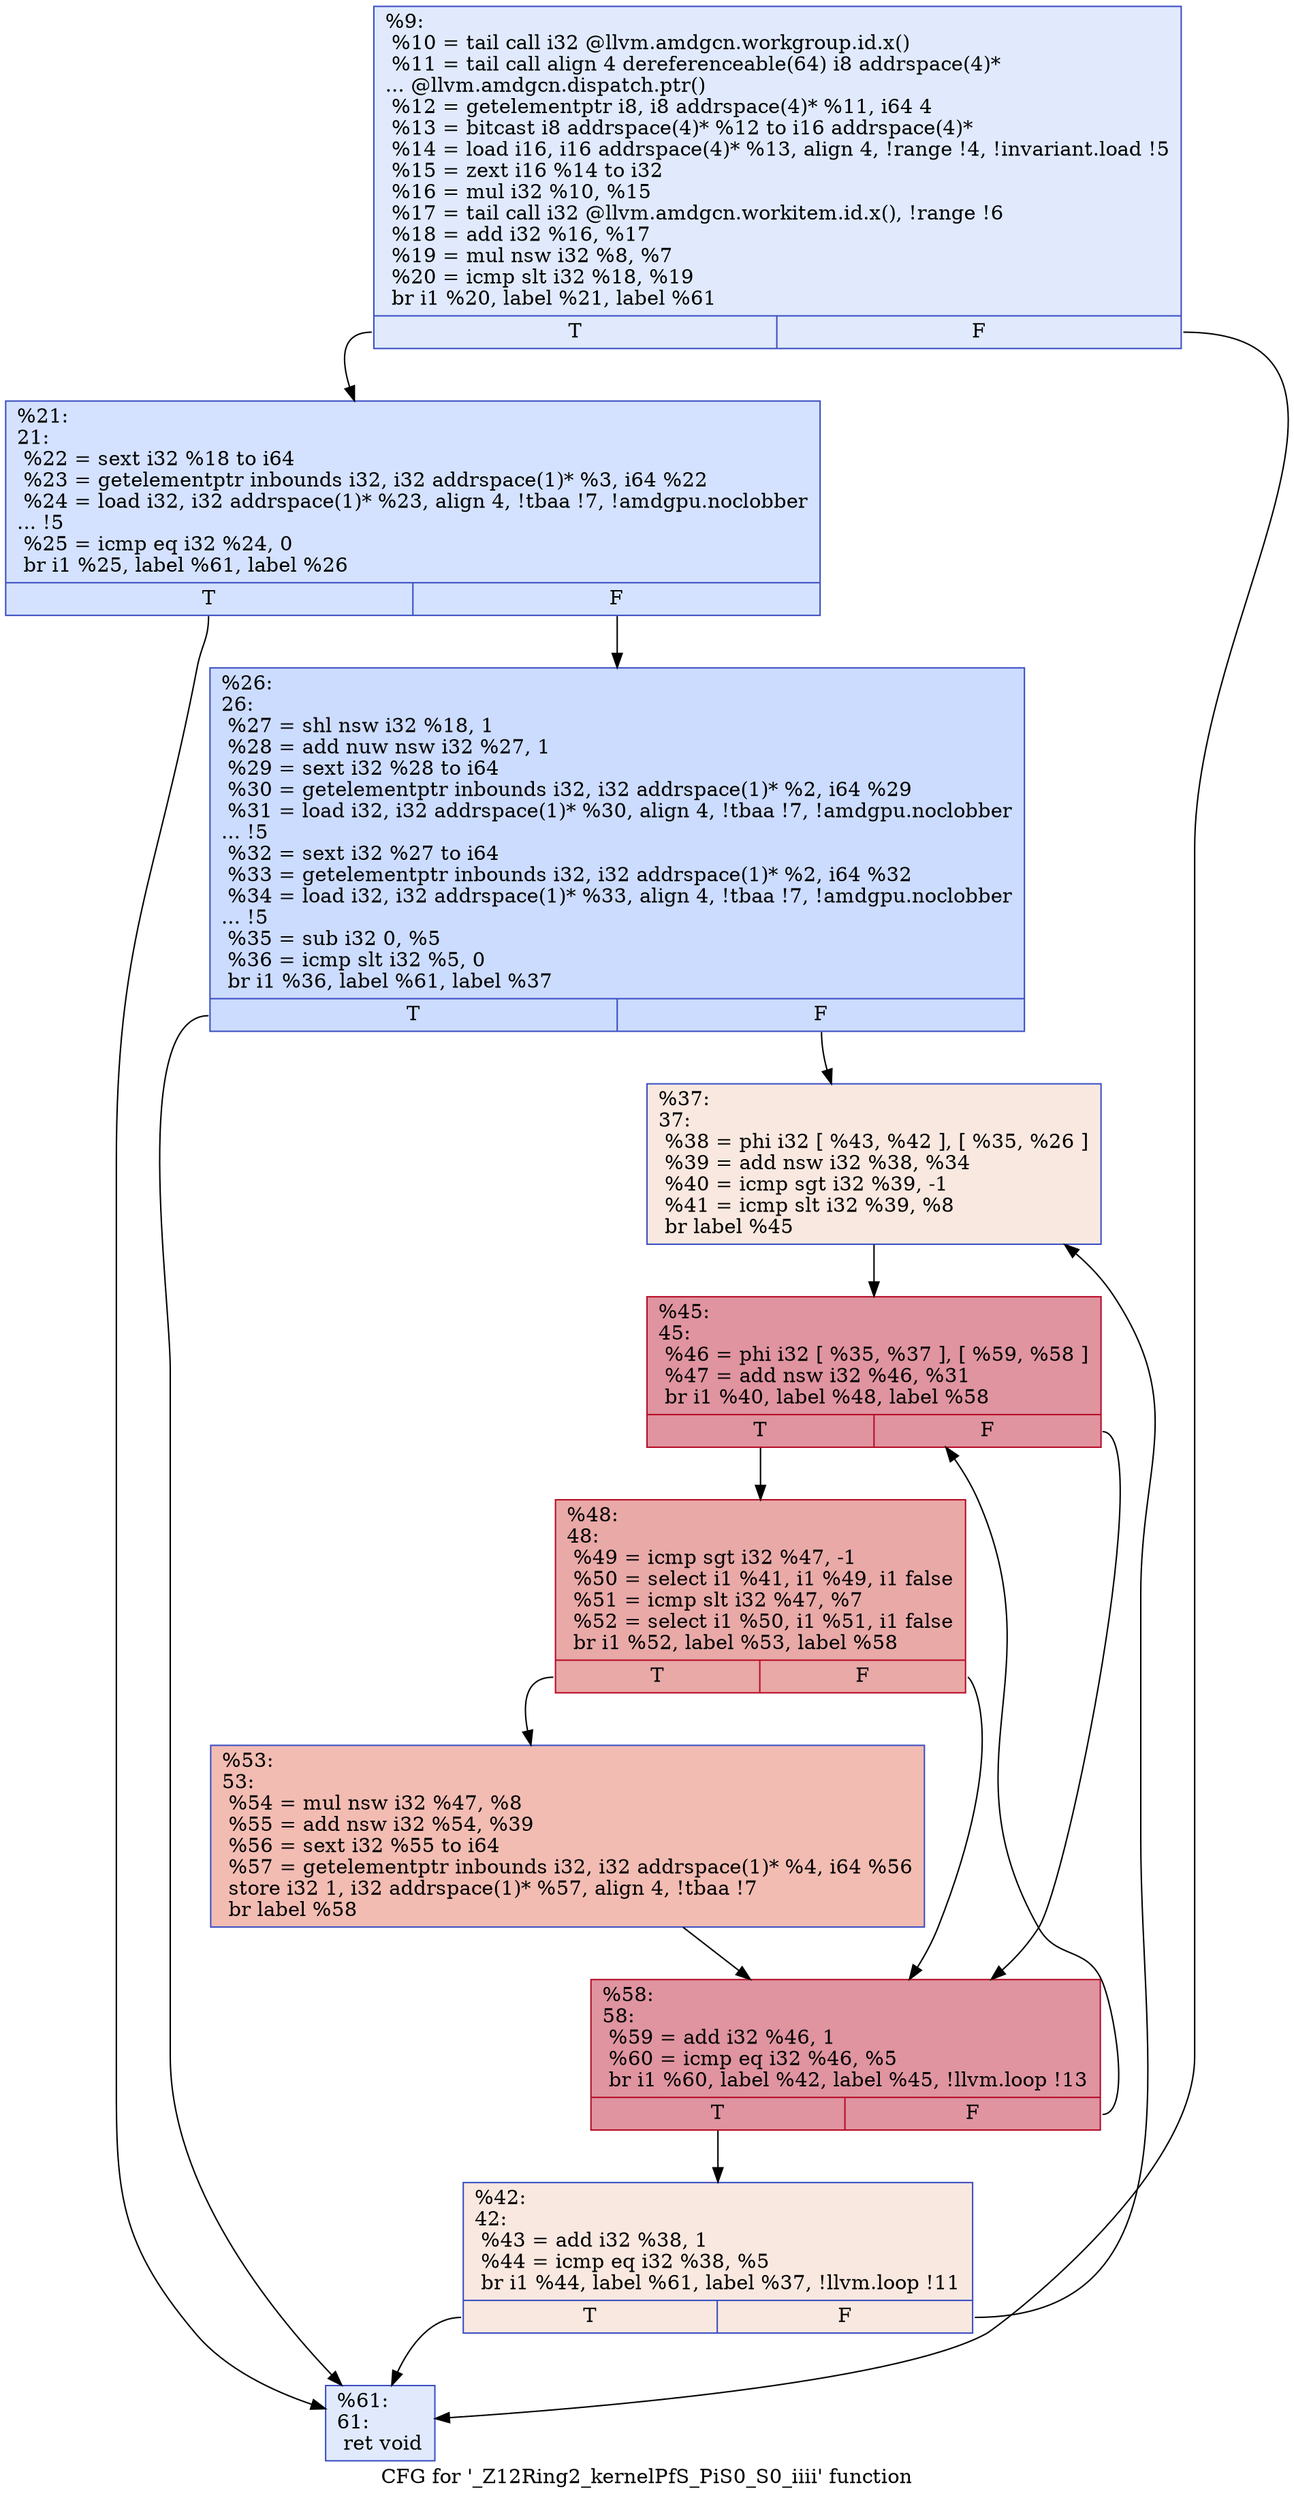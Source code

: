 digraph "CFG for '_Z12Ring2_kernelPfS_PiS0_S0_iiii' function" {
	label="CFG for '_Z12Ring2_kernelPfS_PiS0_S0_iiii' function";

	Node0x5a24db0 [shape=record,color="#3d50c3ff", style=filled, fillcolor="#b9d0f970",label="{%9:\l  %10 = tail call i32 @llvm.amdgcn.workgroup.id.x()\l  %11 = tail call align 4 dereferenceable(64) i8 addrspace(4)*\l... @llvm.amdgcn.dispatch.ptr()\l  %12 = getelementptr i8, i8 addrspace(4)* %11, i64 4\l  %13 = bitcast i8 addrspace(4)* %12 to i16 addrspace(4)*\l  %14 = load i16, i16 addrspace(4)* %13, align 4, !range !4, !invariant.load !5\l  %15 = zext i16 %14 to i32\l  %16 = mul i32 %10, %15\l  %17 = tail call i32 @llvm.amdgcn.workitem.id.x(), !range !6\l  %18 = add i32 %16, %17\l  %19 = mul nsw i32 %8, %7\l  %20 = icmp slt i32 %18, %19\l  br i1 %20, label %21, label %61\l|{<s0>T|<s1>F}}"];
	Node0x5a24db0:s0 -> Node0x5a27900;
	Node0x5a24db0:s1 -> Node0x5a27990;
	Node0x5a27900 [shape=record,color="#3d50c3ff", style=filled, fillcolor="#9ebeff70",label="{%21:\l21:                                               \l  %22 = sext i32 %18 to i64\l  %23 = getelementptr inbounds i32, i32 addrspace(1)* %3, i64 %22\l  %24 = load i32, i32 addrspace(1)* %23, align 4, !tbaa !7, !amdgpu.noclobber\l... !5\l  %25 = icmp eq i32 %24, 0\l  br i1 %25, label %61, label %26\l|{<s0>T|<s1>F}}"];
	Node0x5a27900:s0 -> Node0x5a27990;
	Node0x5a27900:s1 -> Node0x5a28470;
	Node0x5a28470 [shape=record,color="#3d50c3ff", style=filled, fillcolor="#8caffe70",label="{%26:\l26:                                               \l  %27 = shl nsw i32 %18, 1\l  %28 = add nuw nsw i32 %27, 1\l  %29 = sext i32 %28 to i64\l  %30 = getelementptr inbounds i32, i32 addrspace(1)* %2, i64 %29\l  %31 = load i32, i32 addrspace(1)* %30, align 4, !tbaa !7, !amdgpu.noclobber\l... !5\l  %32 = sext i32 %27 to i64\l  %33 = getelementptr inbounds i32, i32 addrspace(1)* %2, i64 %32\l  %34 = load i32, i32 addrspace(1)* %33, align 4, !tbaa !7, !amdgpu.noclobber\l... !5\l  %35 = sub i32 0, %5\l  %36 = icmp slt i32 %5, 0\l  br i1 %36, label %61, label %37\l|{<s0>T|<s1>F}}"];
	Node0x5a28470:s0 -> Node0x5a27990;
	Node0x5a28470:s1 -> Node0x5a292a0;
	Node0x5a292a0 [shape=record,color="#3d50c3ff", style=filled, fillcolor="#f1ccb870",label="{%37:\l37:                                               \l  %38 = phi i32 [ %43, %42 ], [ %35, %26 ]\l  %39 = add nsw i32 %38, %34\l  %40 = icmp sgt i32 %39, -1\l  %41 = icmp slt i32 %39, %8\l  br label %45\l}"];
	Node0x5a292a0 -> Node0x5a29700;
	Node0x5a293e0 [shape=record,color="#3d50c3ff", style=filled, fillcolor="#f1ccb870",label="{%42:\l42:                                               \l  %43 = add i32 %38, 1\l  %44 = icmp eq i32 %38, %5\l  br i1 %44, label %61, label %37, !llvm.loop !11\l|{<s0>T|<s1>F}}"];
	Node0x5a293e0:s0 -> Node0x5a27990;
	Node0x5a293e0:s1 -> Node0x5a292a0;
	Node0x5a29700 [shape=record,color="#b70d28ff", style=filled, fillcolor="#b70d2870",label="{%45:\l45:                                               \l  %46 = phi i32 [ %35, %37 ], [ %59, %58 ]\l  %47 = add nsw i32 %46, %31\l  br i1 %40, label %48, label %58\l|{<s0>T|<s1>F}}"];
	Node0x5a29700:s0 -> Node0x5a29c60;
	Node0x5a29700:s1 -> Node0x5a29a90;
	Node0x5a29c60 [shape=record,color="#b70d28ff", style=filled, fillcolor="#ca3b3770",label="{%48:\l48:                                               \l  %49 = icmp sgt i32 %47, -1\l  %50 = select i1 %41, i1 %49, i1 false\l  %51 = icmp slt i32 %47, %7\l  %52 = select i1 %50, i1 %51, i1 false\l  br i1 %52, label %53, label %58\l|{<s0>T|<s1>F}}"];
	Node0x5a29c60:s0 -> Node0x5a2a050;
	Node0x5a29c60:s1 -> Node0x5a29a90;
	Node0x5a2a050 [shape=record,color="#3d50c3ff", style=filled, fillcolor="#e1675170",label="{%53:\l53:                                               \l  %54 = mul nsw i32 %47, %8\l  %55 = add nsw i32 %54, %39\l  %56 = sext i32 %55 to i64\l  %57 = getelementptr inbounds i32, i32 addrspace(1)* %4, i64 %56\l  store i32 1, i32 addrspace(1)* %57, align 4, !tbaa !7\l  br label %58\l}"];
	Node0x5a2a050 -> Node0x5a29a90;
	Node0x5a29a90 [shape=record,color="#b70d28ff", style=filled, fillcolor="#b70d2870",label="{%58:\l58:                                               \l  %59 = add i32 %46, 1\l  %60 = icmp eq i32 %46, %5\l  br i1 %60, label %42, label %45, !llvm.loop !13\l|{<s0>T|<s1>F}}"];
	Node0x5a29a90:s0 -> Node0x5a293e0;
	Node0x5a29a90:s1 -> Node0x5a29700;
	Node0x5a27990 [shape=record,color="#3d50c3ff", style=filled, fillcolor="#b9d0f970",label="{%61:\l61:                                               \l  ret void\l}"];
}

